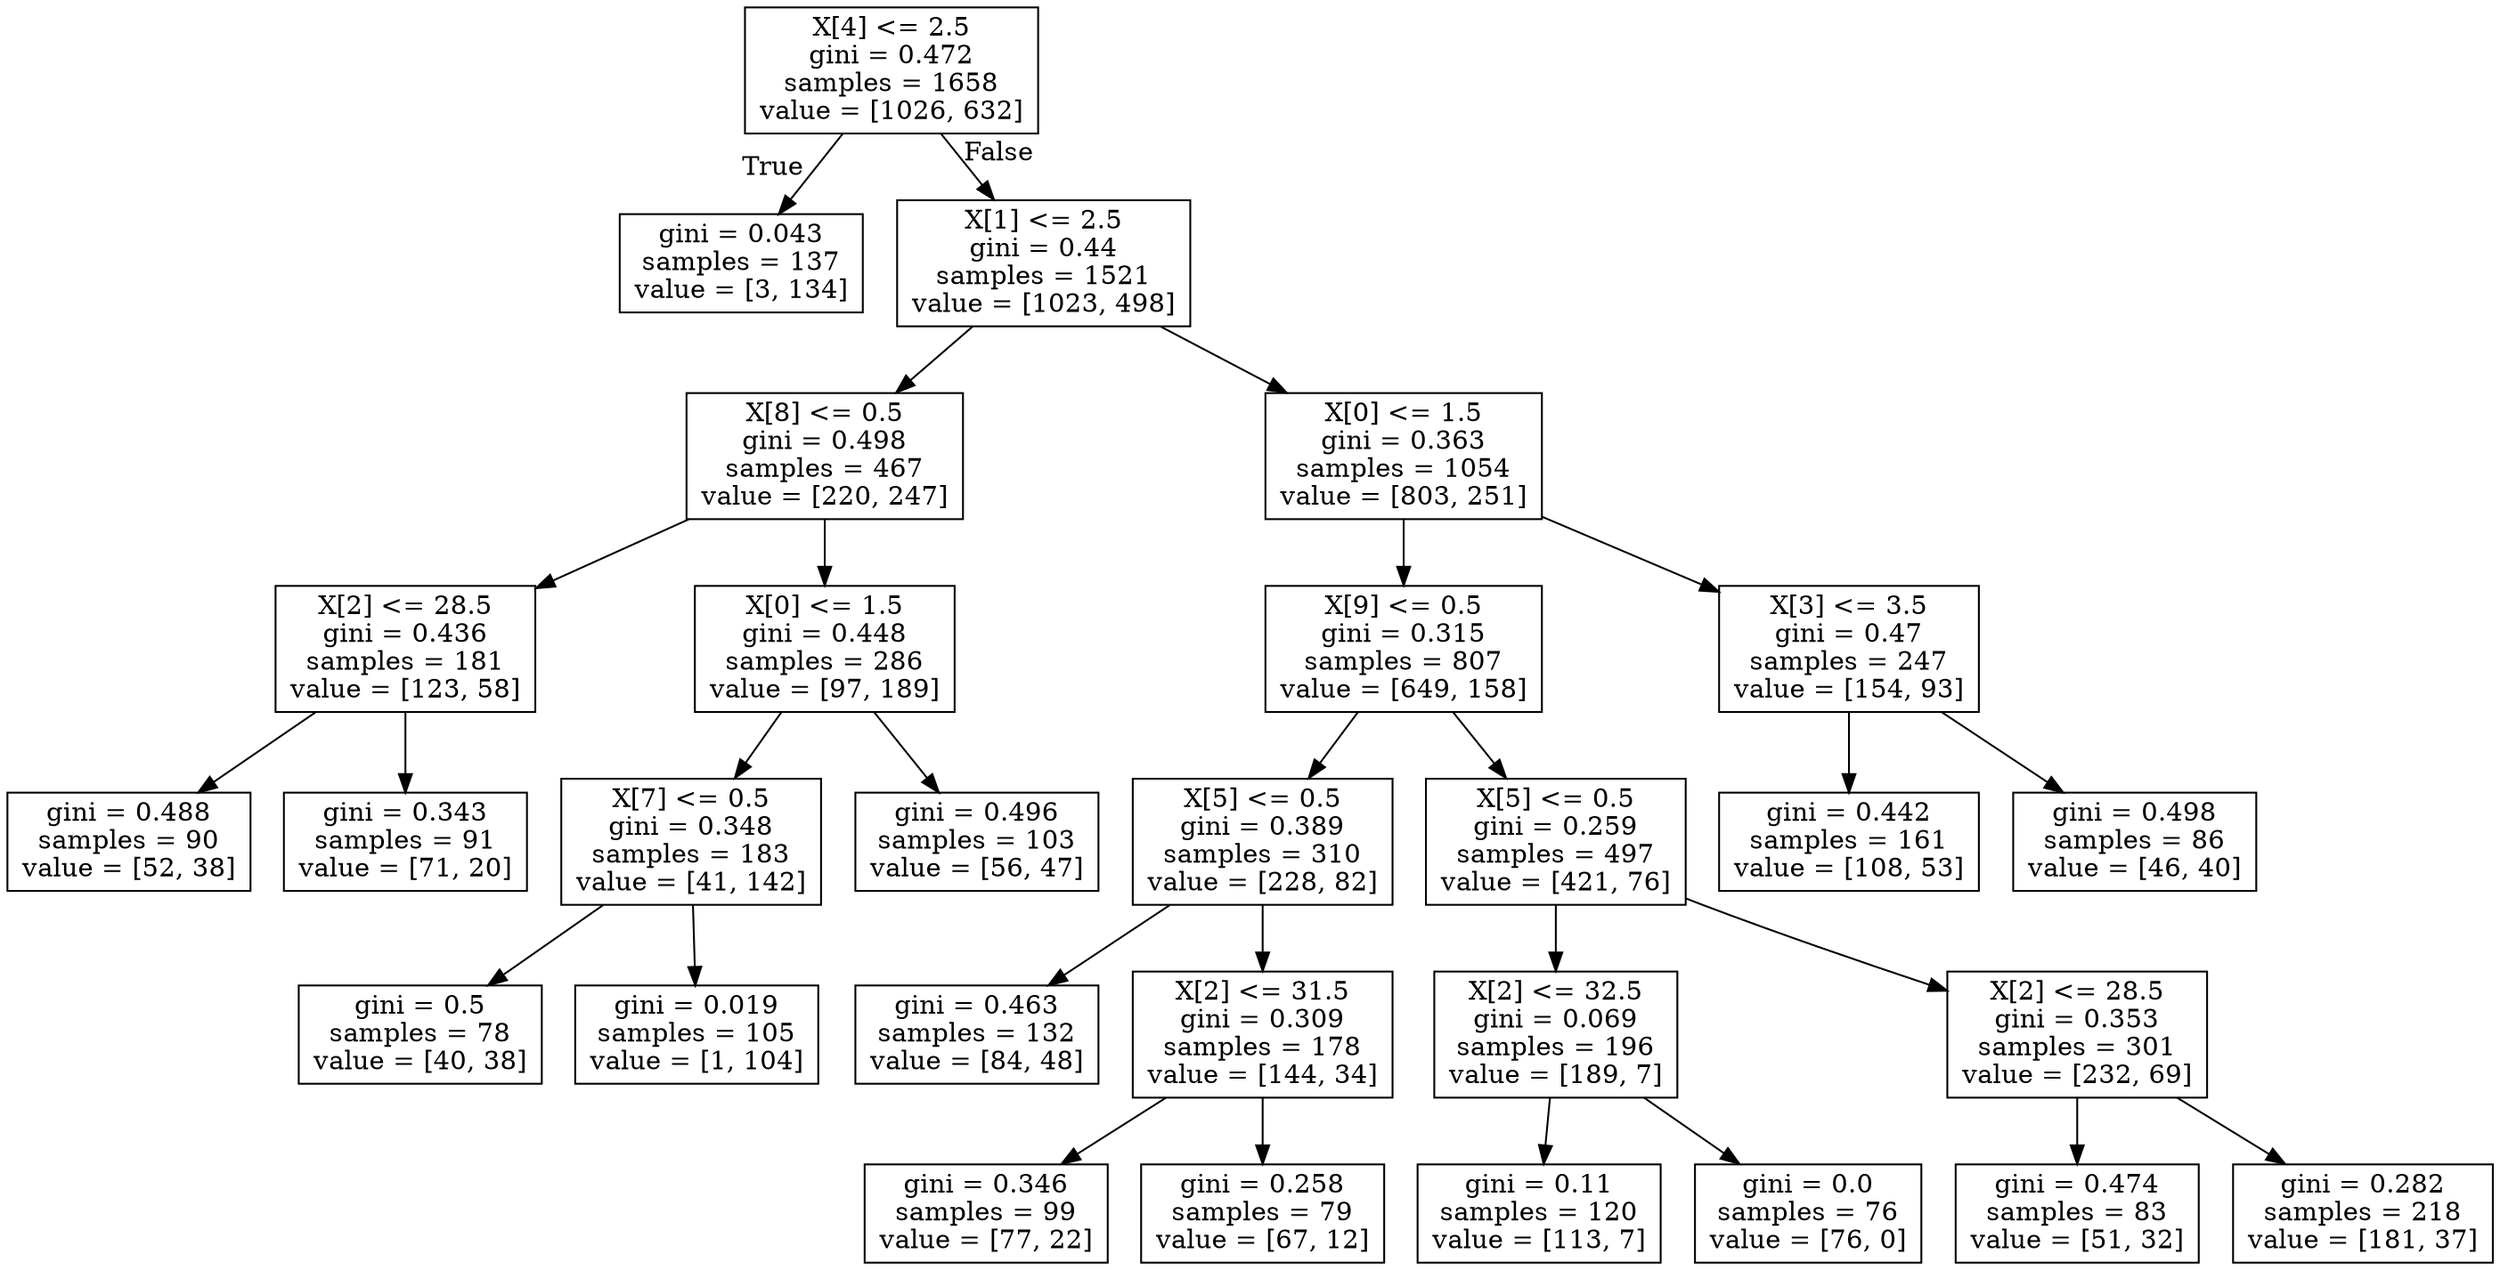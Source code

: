 digraph Tree {
node [shape=box] ;
0 [label="X[4] <= 2.5\ngini = 0.472\nsamples = 1658\nvalue = [1026, 632]"] ;
1 [label="gini = 0.043\nsamples = 137\nvalue = [3, 134]"] ;
0 -> 1 [labeldistance=2.5, labelangle=45, headlabel="True"] ;
2 [label="X[1] <= 2.5\ngini = 0.44\nsamples = 1521\nvalue = [1023, 498]"] ;
0 -> 2 [labeldistance=2.5, labelangle=-45, headlabel="False"] ;
3 [label="X[8] <= 0.5\ngini = 0.498\nsamples = 467\nvalue = [220, 247]"] ;
2 -> 3 ;
5 [label="X[2] <= 28.5\ngini = 0.436\nsamples = 181\nvalue = [123, 58]"] ;
3 -> 5 ;
21 [label="gini = 0.488\nsamples = 90\nvalue = [52, 38]"] ;
5 -> 21 ;
22 [label="gini = 0.343\nsamples = 91\nvalue = [71, 20]"] ;
5 -> 22 ;
6 [label="X[0] <= 1.5\ngini = 0.448\nsamples = 286\nvalue = [97, 189]"] ;
3 -> 6 ;
7 [label="X[7] <= 0.5\ngini = 0.348\nsamples = 183\nvalue = [41, 142]"] ;
6 -> 7 ;
9 [label="gini = 0.5\nsamples = 78\nvalue = [40, 38]"] ;
7 -> 9 ;
10 [label="gini = 0.019\nsamples = 105\nvalue = [1, 104]"] ;
7 -> 10 ;
8 [label="gini = 0.496\nsamples = 103\nvalue = [56, 47]"] ;
6 -> 8 ;
4 [label="X[0] <= 1.5\ngini = 0.363\nsamples = 1054\nvalue = [803, 251]"] ;
2 -> 4 ;
11 [label="X[9] <= 0.5\ngini = 0.315\nsamples = 807\nvalue = [649, 158]"] ;
4 -> 11 ;
13 [label="X[5] <= 0.5\ngini = 0.389\nsamples = 310\nvalue = [228, 82]"] ;
11 -> 13 ;
19 [label="gini = 0.463\nsamples = 132\nvalue = [84, 48]"] ;
13 -> 19 ;
20 [label="X[2] <= 31.5\ngini = 0.309\nsamples = 178\nvalue = [144, 34]"] ;
13 -> 20 ;
25 [label="gini = 0.346\nsamples = 99\nvalue = [77, 22]"] ;
20 -> 25 ;
26 [label="gini = 0.258\nsamples = 79\nvalue = [67, 12]"] ;
20 -> 26 ;
14 [label="X[5] <= 0.5\ngini = 0.259\nsamples = 497\nvalue = [421, 76]"] ;
11 -> 14 ;
15 [label="X[2] <= 32.5\ngini = 0.069\nsamples = 196\nvalue = [189, 7]"] ;
14 -> 15 ;
27 [label="gini = 0.11\nsamples = 120\nvalue = [113, 7]"] ;
15 -> 27 ;
28 [label="gini = 0.0\nsamples = 76\nvalue = [76, 0]"] ;
15 -> 28 ;
16 [label="X[2] <= 28.5\ngini = 0.353\nsamples = 301\nvalue = [232, 69]"] ;
14 -> 16 ;
17 [label="gini = 0.474\nsamples = 83\nvalue = [51, 32]"] ;
16 -> 17 ;
18 [label="gini = 0.282\nsamples = 218\nvalue = [181, 37]"] ;
16 -> 18 ;
12 [label="X[3] <= 3.5\ngini = 0.47\nsamples = 247\nvalue = [154, 93]"] ;
4 -> 12 ;
23 [label="gini = 0.442\nsamples = 161\nvalue = [108, 53]"] ;
12 -> 23 ;
24 [label="gini = 0.498\nsamples = 86\nvalue = [46, 40]"] ;
12 -> 24 ;
}